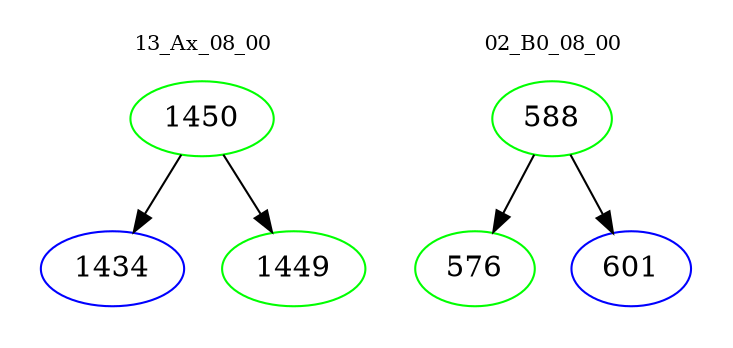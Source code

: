 digraph{
subgraph cluster_0 {
color = white
label = "13_Ax_08_00";
fontsize=10;
T0_1450 [label="1450", color="green"]
T0_1450 -> T0_1434 [color="black"]
T0_1434 [label="1434", color="blue"]
T0_1450 -> T0_1449 [color="black"]
T0_1449 [label="1449", color="green"]
}
subgraph cluster_1 {
color = white
label = "02_B0_08_00";
fontsize=10;
T1_588 [label="588", color="green"]
T1_588 -> T1_576 [color="black"]
T1_576 [label="576", color="green"]
T1_588 -> T1_601 [color="black"]
T1_601 [label="601", color="blue"]
}
}
